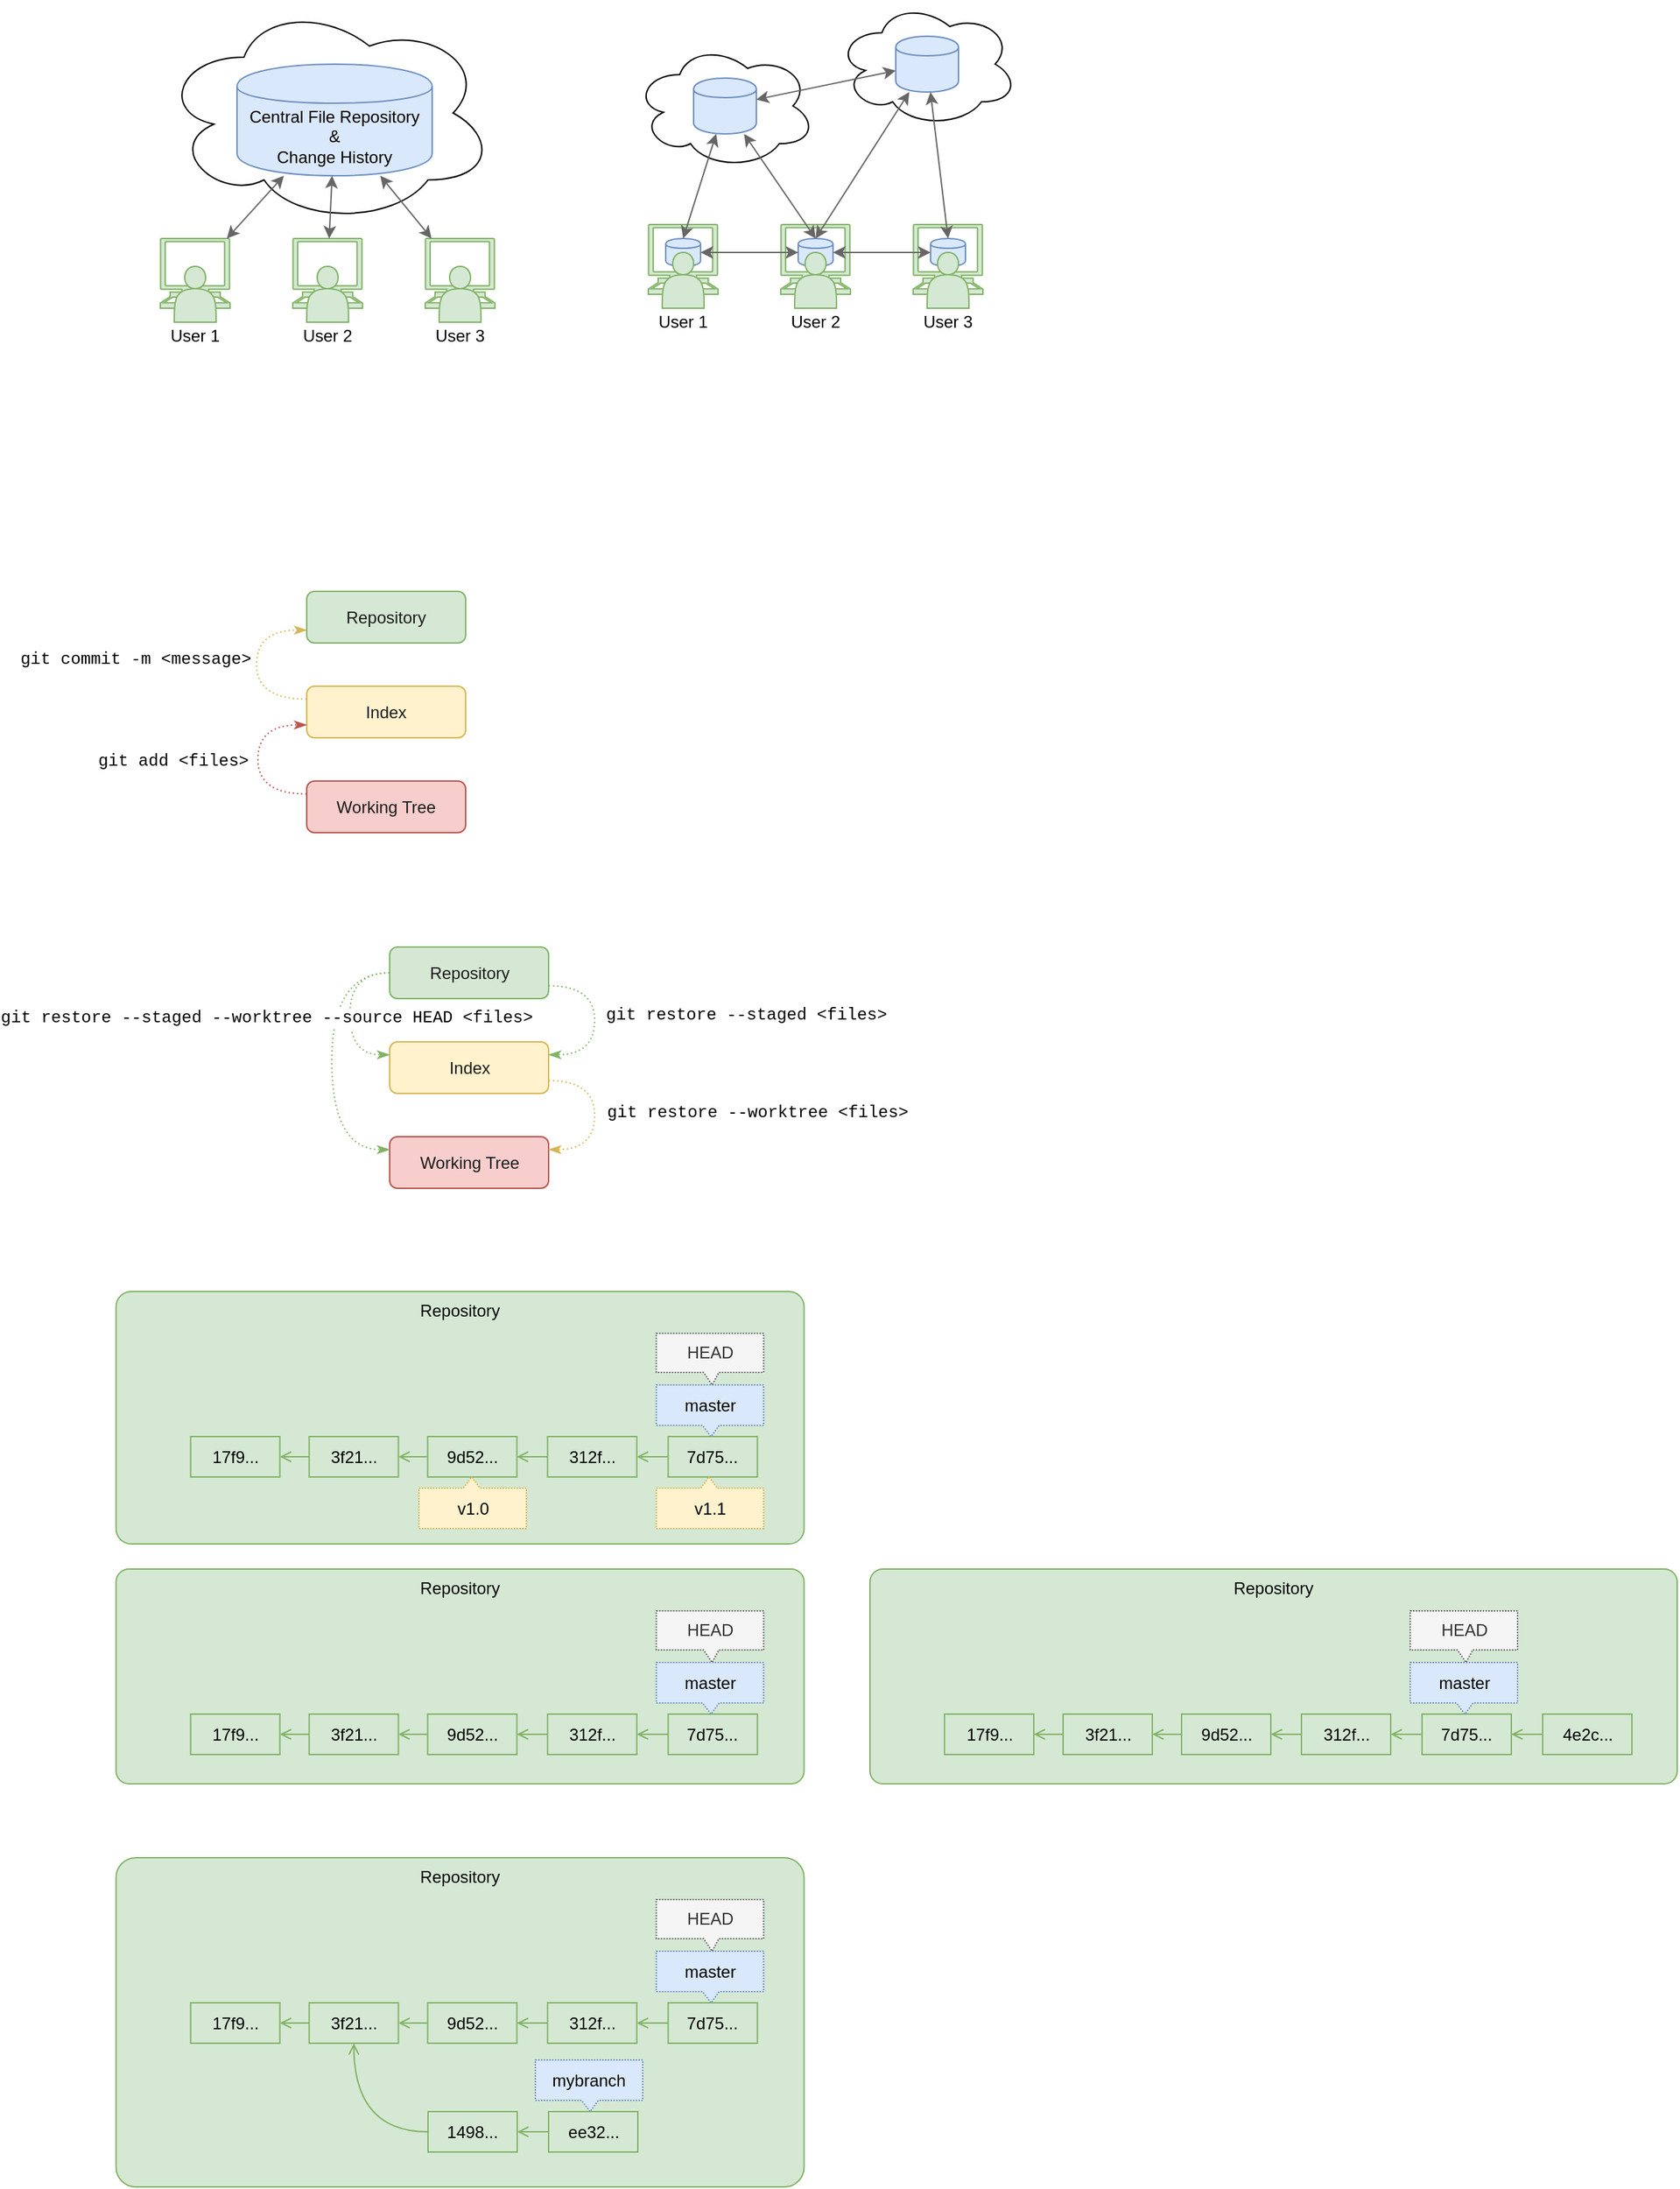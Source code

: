 <mxfile version="12.6.5" type="device"><diagram id="RmfEFJjuDDZlUr3au9W5" name="Page-1"><mxGraphModel dx="946" dy="680" grid="0" gridSize="10" guides="1" tooltips="1" connect="1" arrows="1" fold="1" page="0" pageScale="1" pageWidth="850" pageHeight="1100" math="0" shadow="0"><root><mxCell id="0"/><mxCell id="1" parent="0"/><mxCell id="-sfpWmoczpAokg_JtVX1-36" value="" style="shape=mxgraph.signs.tech.computer;html=1;pointerEvents=1;fillColor=#d5e8d4;strokeColor=#82b366;verticalLabelPosition=bottom;verticalAlign=top;align=center;" parent="1" vertex="1"><mxGeometry x="490" y="210" width="50" height="50" as="geometry"/></mxCell><mxCell id="-sfpWmoczpAokg_JtVX1-1" value="" style="ellipse;shape=cloud;whiteSpace=wrap;html=1;" parent="1" vertex="1"><mxGeometry x="140" y="50" width="240" height="160" as="geometry"/></mxCell><mxCell id="-sfpWmoczpAokg_JtVX1-2" value="Central File Repository&lt;br&gt;&amp;amp;&lt;br&gt;Change History" style="shape=cylinder;whiteSpace=wrap;html=1;boundedLbl=1;backgroundOutline=1;fillColor=#dae8fc;strokeColor=#6c8ebf;" parent="1" vertex="1"><mxGeometry x="195" y="95" width="140" height="80" as="geometry"/></mxCell><mxCell id="-sfpWmoczpAokg_JtVX1-6" value="User 1" style="text;html=1;strokeColor=none;fillColor=none;align=center;verticalAlign=middle;whiteSpace=wrap;rounded=0;" parent="1" vertex="1"><mxGeometry x="145" y="280" width="40" height="20" as="geometry"/></mxCell><mxCell id="-sfpWmoczpAokg_JtVX1-10" value="" style="shape=mxgraph.signs.tech.computer;html=1;pointerEvents=1;fillColor=#d5e8d4;strokeColor=#82b366;verticalLabelPosition=bottom;verticalAlign=top;align=center;" parent="1" vertex="1"><mxGeometry x="140" y="220" width="50" height="50" as="geometry"/></mxCell><mxCell id="-sfpWmoczpAokg_JtVX1-4" value="" style="shape=actor;whiteSpace=wrap;html=1;fillColor=#d5e8d4;strokeColor=#82b366;" parent="1" vertex="1"><mxGeometry x="150" y="240" width="30" height="40" as="geometry"/></mxCell><mxCell id="-sfpWmoczpAokg_JtVX1-23" value="User 2" style="text;html=1;strokeColor=none;fillColor=none;align=center;verticalAlign=middle;whiteSpace=wrap;rounded=0;" parent="1" vertex="1"><mxGeometry x="240" y="280" width="40" height="20" as="geometry"/></mxCell><mxCell id="-sfpWmoczpAokg_JtVX1-24" value="" style="shape=mxgraph.signs.tech.computer;html=1;pointerEvents=1;fillColor=#d5e8d4;strokeColor=#82b366;verticalLabelPosition=bottom;verticalAlign=top;align=center;" parent="1" vertex="1"><mxGeometry x="235" y="220" width="50" height="50" as="geometry"/></mxCell><mxCell id="-sfpWmoczpAokg_JtVX1-25" value="" style="shape=actor;whiteSpace=wrap;html=1;fillColor=#d5e8d4;strokeColor=#82b366;" parent="1" vertex="1"><mxGeometry x="245" y="240" width="30" height="40" as="geometry"/></mxCell><mxCell id="-sfpWmoczpAokg_JtVX1-26" value="User 3" style="text;html=1;strokeColor=none;fillColor=none;align=center;verticalAlign=middle;whiteSpace=wrap;rounded=0;" parent="1" vertex="1"><mxGeometry x="335" y="280" width="40" height="20" as="geometry"/></mxCell><mxCell id="-sfpWmoczpAokg_JtVX1-27" value="" style="shape=mxgraph.signs.tech.computer;html=1;pointerEvents=1;fillColor=#d5e8d4;strokeColor=#82b366;verticalLabelPosition=bottom;verticalAlign=top;align=center;" parent="1" vertex="1"><mxGeometry x="330" y="220" width="50" height="50" as="geometry"/></mxCell><mxCell id="-sfpWmoczpAokg_JtVX1-28" value="" style="shape=actor;whiteSpace=wrap;html=1;fillColor=#d5e8d4;strokeColor=#82b366;" parent="1" vertex="1"><mxGeometry x="340" y="240" width="30" height="40" as="geometry"/></mxCell><mxCell id="-sfpWmoczpAokg_JtVX1-29" value="" style="endArrow=classic;startArrow=classic;html=1;fillColor=#f5f5f5;strokeColor=#666666;" parent="1" source="-sfpWmoczpAokg_JtVX1-10" target="-sfpWmoczpAokg_JtVX1-2" edge="1"><mxGeometry width="50" height="50" relative="1" as="geometry"><mxPoint x="130" y="440" as="sourcePoint"/><mxPoint x="180" y="390" as="targetPoint"/></mxGeometry></mxCell><mxCell id="-sfpWmoczpAokg_JtVX1-30" value="" style="endArrow=classic;startArrow=classic;html=1;fillColor=#f5f5f5;strokeColor=#666666;" parent="1" source="-sfpWmoczpAokg_JtVX1-24" target="-sfpWmoczpAokg_JtVX1-2" edge="1"><mxGeometry width="50" height="50" relative="1" as="geometry"><mxPoint x="185.811" y="310" as="sourcePoint"/><mxPoint x="253.378" y="185" as="targetPoint"/></mxGeometry></mxCell><mxCell id="-sfpWmoczpAokg_JtVX1-31" value="" style="endArrow=classic;startArrow=classic;html=1;fillColor=#f5f5f5;strokeColor=#666666;" parent="1" source="-sfpWmoczpAokg_JtVX1-27" target="-sfpWmoczpAokg_JtVX1-2" edge="1"><mxGeometry width="50" height="50" relative="1" as="geometry"><mxPoint x="270.541" y="310" as="sourcePoint"/><mxPoint x="273.919" y="185" as="targetPoint"/></mxGeometry></mxCell><mxCell id="-sfpWmoczpAokg_JtVX1-34" value="" style="shape=cylinder;whiteSpace=wrap;html=1;boundedLbl=1;backgroundOutline=1;fillColor=#dae8fc;strokeColor=#6c8ebf;" parent="1" vertex="1"><mxGeometry x="502.5" y="220" width="25" height="20" as="geometry"/></mxCell><mxCell id="-sfpWmoczpAokg_JtVX1-35" value="User 1" style="text;html=1;strokeColor=none;fillColor=none;align=center;verticalAlign=middle;whiteSpace=wrap;rounded=0;" parent="1" vertex="1"><mxGeometry x="495" y="270" width="40" height="20" as="geometry"/></mxCell><mxCell id="-sfpWmoczpAokg_JtVX1-37" value="" style="shape=actor;whiteSpace=wrap;html=1;fillColor=#d5e8d4;strokeColor=#82b366;" parent="1" vertex="1"><mxGeometry x="500" y="230" width="30" height="40" as="geometry"/></mxCell><mxCell id="-sfpWmoczpAokg_JtVX1-38" value="User 2" style="text;html=1;strokeColor=none;fillColor=none;align=center;verticalAlign=middle;whiteSpace=wrap;rounded=0;" parent="1" vertex="1"><mxGeometry x="590" y="270" width="40" height="20" as="geometry"/></mxCell><mxCell id="-sfpWmoczpAokg_JtVX1-41" value="User 3" style="text;html=1;strokeColor=none;fillColor=none;align=center;verticalAlign=middle;whiteSpace=wrap;rounded=0;" parent="1" vertex="1"><mxGeometry x="685" y="270" width="40" height="20" as="geometry"/></mxCell><mxCell id="-sfpWmoczpAokg_JtVX1-49" value="" style="ellipse;shape=cloud;whiteSpace=wrap;html=1;" parent="1" vertex="1"><mxGeometry x="480" y="80" width="130" height="90" as="geometry"/></mxCell><mxCell id="-sfpWmoczpAokg_JtVX1-50" value="" style="shape=cylinder;whiteSpace=wrap;html=1;boundedLbl=1;backgroundOutline=1;fillColor=#dae8fc;strokeColor=#6c8ebf;" parent="1" vertex="1"><mxGeometry x="522.5" y="105" width="45" height="40" as="geometry"/></mxCell><mxCell id="-sfpWmoczpAokg_JtVX1-51" value="" style="ellipse;shape=cloud;whiteSpace=wrap;html=1;" parent="1" vertex="1"><mxGeometry x="625" y="50" width="130" height="90" as="geometry"/></mxCell><mxCell id="-sfpWmoczpAokg_JtVX1-52" value="" style="shape=cylinder;whiteSpace=wrap;html=1;boundedLbl=1;backgroundOutline=1;fillColor=#dae8fc;strokeColor=#6c8ebf;" parent="1" vertex="1"><mxGeometry x="667.5" y="75" width="45" height="40" as="geometry"/></mxCell><mxCell id="-sfpWmoczpAokg_JtVX1-53" value="" style="shape=mxgraph.signs.tech.computer;html=1;pointerEvents=1;fillColor=#d5e8d4;strokeColor=#82b366;verticalLabelPosition=bottom;verticalAlign=top;align=center;" parent="1" vertex="1"><mxGeometry x="585" y="210" width="50" height="50" as="geometry"/></mxCell><mxCell id="-sfpWmoczpAokg_JtVX1-54" value="" style="shape=cylinder;whiteSpace=wrap;html=1;boundedLbl=1;backgroundOutline=1;fillColor=#dae8fc;strokeColor=#6c8ebf;" parent="1" vertex="1"><mxGeometry x="597.5" y="220" width="25" height="20" as="geometry"/></mxCell><mxCell id="-sfpWmoczpAokg_JtVX1-55" value="" style="shape=actor;whiteSpace=wrap;html=1;fillColor=#d5e8d4;strokeColor=#82b366;" parent="1" vertex="1"><mxGeometry x="595" y="230" width="30" height="40" as="geometry"/></mxCell><mxCell id="-sfpWmoczpAokg_JtVX1-56" value="" style="shape=mxgraph.signs.tech.computer;html=1;pointerEvents=1;fillColor=#d5e8d4;strokeColor=#82b366;verticalLabelPosition=bottom;verticalAlign=top;align=center;" parent="1" vertex="1"><mxGeometry x="680" y="210" width="50" height="50" as="geometry"/></mxCell><mxCell id="-sfpWmoczpAokg_JtVX1-57" value="" style="shape=cylinder;whiteSpace=wrap;html=1;boundedLbl=1;backgroundOutline=1;fillColor=#dae8fc;strokeColor=#6c8ebf;" parent="1" vertex="1"><mxGeometry x="692.5" y="220" width="25" height="20" as="geometry"/></mxCell><mxCell id="-sfpWmoczpAokg_JtVX1-58" value="" style="shape=actor;whiteSpace=wrap;html=1;fillColor=#d5e8d4;strokeColor=#82b366;" parent="1" vertex="1"><mxGeometry x="690" y="230" width="30" height="40" as="geometry"/></mxCell><mxCell id="-sfpWmoczpAokg_JtVX1-59" value="" style="endArrow=classic;startArrow=classic;html=1;fillColor=#f5f5f5;strokeColor=#666666;" parent="1" source="-sfpWmoczpAokg_JtVX1-50" target="-sfpWmoczpAokg_JtVX1-52" edge="1"><mxGeometry width="50" height="50" relative="1" as="geometry"><mxPoint x="625" y="190" as="sourcePoint"/><mxPoint x="675" y="140" as="targetPoint"/></mxGeometry></mxCell><mxCell id="-sfpWmoczpAokg_JtVX1-60" value="" style="endArrow=classic;startArrow=classic;html=1;fillColor=#f5f5f5;strokeColor=#666666;exitX=0.5;exitY=0;exitDx=0;exitDy=0;" parent="1" source="-sfpWmoczpAokg_JtVX1-57" target="-sfpWmoczpAokg_JtVX1-52" edge="1"><mxGeometry width="50" height="50" relative="1" as="geometry"><mxPoint x="577.5" y="130.345" as="sourcePoint"/><mxPoint x="677.5" y="109.655" as="targetPoint"/></mxGeometry></mxCell><mxCell id="-sfpWmoczpAokg_JtVX1-61" value="" style="endArrow=classic;startArrow=classic;html=1;fillColor=#f5f5f5;strokeColor=#666666;" parent="1" source="-sfpWmoczpAokg_JtVX1-54" target="-sfpWmoczpAokg_JtVX1-57" edge="1"><mxGeometry width="50" height="50" relative="1" as="geometry"><mxPoint x="623" y="180" as="sourcePoint"/><mxPoint x="687.5" y="119.655" as="targetPoint"/></mxGeometry></mxCell><mxCell id="-sfpWmoczpAokg_JtVX1-62" value="" style="endArrow=classic;startArrow=classic;html=1;fillColor=#f5f5f5;strokeColor=#666666;entryX=0;entryY=0.5;entryDx=0;entryDy=0;" parent="1" source="-sfpWmoczpAokg_JtVX1-34" target="-sfpWmoczpAokg_JtVX1-54" edge="1"><mxGeometry width="50" height="50" relative="1" as="geometry"><mxPoint x="632.5" y="240" as="sourcePoint"/><mxPoint x="702.5" y="240" as="targetPoint"/></mxGeometry></mxCell><mxCell id="-sfpWmoczpAokg_JtVX1-63" value="" style="endArrow=classic;startArrow=classic;html=1;fillColor=#f5f5f5;strokeColor=#666666;exitX=0.5;exitY=0;exitDx=0;exitDy=0;" parent="1" source="-sfpWmoczpAokg_JtVX1-54" target="-sfpWmoczpAokg_JtVX1-50" edge="1"><mxGeometry width="50" height="50" relative="1" as="geometry"><mxPoint x="642.5" y="250" as="sourcePoint"/><mxPoint x="712.5" y="250" as="targetPoint"/></mxGeometry></mxCell><mxCell id="-sfpWmoczpAokg_JtVX1-64" value="" style="endArrow=classic;startArrow=classic;html=1;fillColor=#f5f5f5;strokeColor=#666666;entryX=0.5;entryY=0;entryDx=0;entryDy=0;" parent="1" source="-sfpWmoczpAokg_JtVX1-50" target="-sfpWmoczpAokg_JtVX1-34" edge="1"><mxGeometry width="50" height="50" relative="1" as="geometry"><mxPoint x="652.5" y="260" as="sourcePoint"/><mxPoint x="722.5" y="260" as="targetPoint"/></mxGeometry></mxCell><mxCell id="-sfpWmoczpAokg_JtVX1-65" value="" style="endArrow=classic;startArrow=classic;html=1;fillColor=#f5f5f5;strokeColor=#666666;exitX=0.5;exitY=0;exitDx=0;exitDy=0;" parent="1" source="-sfpWmoczpAokg_JtVX1-54" target="-sfpWmoczpAokg_JtVX1-52" edge="1"><mxGeometry width="50" height="50" relative="1" as="geometry"><mxPoint x="662.5" y="270" as="sourcePoint"/><mxPoint x="732.5" y="270" as="targetPoint"/></mxGeometry></mxCell><mxCell id="2" value="&lt;font color=&quot;#1a1a1a&quot;&gt;Working Tree&lt;/font&gt;" style="rounded=1;whiteSpace=wrap;html=1;fillColor=#f8cecc;strokeColor=#b85450;" parent="1" vertex="1"><mxGeometry x="245" y="609" width="114" height="37" as="geometry"/></mxCell><mxCell id="lB7kPELmuPILzCurZkZ--7" style="edgeStyle=orthogonalEdgeStyle;curved=1;rounded=0;orthogonalLoop=1;jettySize=auto;html=1;exitX=0;exitY=0.25;exitDx=0;exitDy=0;entryX=0;entryY=0.75;entryDx=0;entryDy=0;dashed=1;dashPattern=1 2;endArrow=classicThin;endFill=1;fillColor=#fff2cc;strokeColor=#d6b656;" parent="1" source="lB7kPELmuPILzCurZkZ--2" target="lB7kPELmuPILzCurZkZ--3" edge="1"><mxGeometry relative="1" as="geometry"><Array as="points"><mxPoint x="209" y="550"/><mxPoint x="209" y="501"/></Array></mxGeometry></mxCell><mxCell id="lB7kPELmuPILzCurZkZ--8" value="&lt;font&gt;git commit -m &amp;lt;message&amp;gt;&lt;/font&gt;" style="text;html=1;align=center;verticalAlign=middle;resizable=0;points=[];labelBackgroundColor=#ffffff;fontFamily=Courier New;" parent="lB7kPELmuPILzCurZkZ--7" vertex="1" connectable="0"><mxGeometry x="0.188" y="3" relative="1" as="geometry"><mxPoint x="-84" y="7.7" as="offset"/></mxGeometry></mxCell><mxCell id="lB7kPELmuPILzCurZkZ--2" value="&lt;font color=&quot;#1a1a1a&quot;&gt;Index&lt;br&gt;&lt;/font&gt;" style="rounded=1;whiteSpace=wrap;html=1;fillColor=#fff2cc;strokeColor=#d6b656;" parent="1" vertex="1"><mxGeometry x="245" y="541" width="114" height="37" as="geometry"/></mxCell><mxCell id="lB7kPELmuPILzCurZkZ--3" value="&lt;font color=&quot;#1a1a1a&quot;&gt;Repository&lt;br&gt;&lt;/font&gt;" style="rounded=1;whiteSpace=wrap;html=1;fillColor=#d5e8d4;strokeColor=#82b366;" parent="1" vertex="1"><mxGeometry x="245" y="473" width="114" height="37" as="geometry"/></mxCell><mxCell id="lB7kPELmuPILzCurZkZ--5" value="" style="endArrow=classicThin;html=1;exitX=0;exitY=0.25;exitDx=0;exitDy=0;edgeStyle=orthogonalEdgeStyle;curved=1;entryX=0;entryY=0.75;entryDx=0;entryDy=0;dashed=1;dashPattern=1 2;fillColor=#f8cecc;strokeColor=#b85450;endFill=1;" parent="1" source="2" target="lB7kPELmuPILzCurZkZ--2" edge="1"><mxGeometry width="50" height="50" relative="1" as="geometry"><mxPoint x="108" y="487" as="sourcePoint"/><mxPoint x="318" y="351" as="targetPoint"/><Array as="points"><mxPoint x="210" y="618"/><mxPoint x="210" y="569"/></Array></mxGeometry></mxCell><mxCell id="lB7kPELmuPILzCurZkZ--6" value="&lt;font face=&quot;Courier New&quot;&gt;git add &amp;lt;files&amp;gt;&lt;/font&gt;" style="text;html=1;align=center;verticalAlign=middle;resizable=0;points=[];labelBackgroundColor=#ffffff;" parent="lB7kPELmuPILzCurZkZ--5" vertex="1" connectable="0"><mxGeometry x="0.038" y="3" relative="1" as="geometry"><mxPoint x="-58" y="2.5" as="offset"/></mxGeometry></mxCell><mxCell id="lB7kPELmuPILzCurZkZ--28" value="&lt;font color=&quot;#1a1a1a&quot;&gt;Working Tree&lt;/font&gt;" style="rounded=1;whiteSpace=wrap;html=1;fillColor=#f8cecc;strokeColor=#b85450;" parent="1" vertex="1"><mxGeometry x="304.5" y="864" width="114" height="37" as="geometry"/></mxCell><mxCell id="lB7kPELmuPILzCurZkZ--31" style="edgeStyle=orthogonalEdgeStyle;curved=1;rounded=0;orthogonalLoop=1;jettySize=auto;html=1;entryX=1;entryY=0.25;entryDx=0;entryDy=0;dashed=1;dashPattern=1 2;endArrow=classicThin;endFill=1;exitX=1;exitY=0.75;exitDx=0;exitDy=0;fillColor=#fff2cc;strokeColor=#d6b656;" parent="1" source="lB7kPELmuPILzCurZkZ--33" target="lB7kPELmuPILzCurZkZ--28" edge="1"><mxGeometry relative="1" as="geometry"><mxPoint x="439.5" y="815" as="sourcePoint"/><Array as="points"><mxPoint x="451.5" y="824"/><mxPoint x="451.5" y="873"/></Array></mxGeometry></mxCell><mxCell id="lB7kPELmuPILzCurZkZ--32" value="&lt;font face=&quot;Courier New&quot;&gt;git restore --worktree &amp;lt;files&amp;gt;&lt;/font&gt;" style="text;html=1;align=center;verticalAlign=middle;resizable=0;points=[];labelBackgroundColor=#FFFFFF;" parent="lB7kPELmuPILzCurZkZ--31" vertex="1" connectable="0"><mxGeometry x="0.007" relative="1" as="geometry"><mxPoint x="116" y="-2.8" as="offset"/></mxGeometry></mxCell><mxCell id="lB7kPELmuPILzCurZkZ--33" value="&lt;font color=&quot;#1a1a1a&quot;&gt;Index&lt;br&gt;&lt;/font&gt;" style="rounded=1;whiteSpace=wrap;html=1;fillColor=#fff2cc;strokeColor=#d6b656;" parent="1" vertex="1"><mxGeometry x="304.5" y="796" width="114" height="37" as="geometry"/></mxCell><mxCell id="lB7kPELmuPILzCurZkZ--34" style="edgeStyle=orthogonalEdgeStyle;curved=1;rounded=0;orthogonalLoop=1;jettySize=auto;html=1;exitX=1;exitY=0.75;exitDx=0;exitDy=0;entryX=1;entryY=0.25;entryDx=0;entryDy=0;dashed=1;dashPattern=1 2;endArrow=classicThin;endFill=1;fillColor=#d5e8d4;strokeColor=#82b366;" parent="1" source="lB7kPELmuPILzCurZkZ--36" target="lB7kPELmuPILzCurZkZ--33" edge="1"><mxGeometry relative="1" as="geometry"><Array as="points"><mxPoint x="451.5" y="756"/><mxPoint x="451.5" y="805"/></Array></mxGeometry></mxCell><mxCell id="lB7kPELmuPILzCurZkZ--35" value="git restore --staged &amp;lt;files&amp;gt;" style="text;html=1;align=center;verticalAlign=middle;resizable=0;points=[];labelBackgroundColor=#FFFFFF;fontFamily=Courier New;" parent="lB7kPELmuPILzCurZkZ--34" vertex="1" connectable="0"><mxGeometry x="0.034" y="-3" relative="1" as="geometry"><mxPoint x="111" y="-5.8" as="offset"/></mxGeometry></mxCell><mxCell id="lB7kPELmuPILzCurZkZ--39" style="edgeStyle=orthogonalEdgeStyle;curved=1;rounded=0;orthogonalLoop=1;jettySize=auto;html=1;exitX=0;exitY=0.5;exitDx=0;exitDy=0;entryX=0;entryY=0.25;entryDx=0;entryDy=0;dashed=1;dashPattern=1 2;endArrow=classicThin;endFill=1;fontFamily=Courier New;fillColor=#d5e8d4;strokeColor=#82b366;" parent="1" source="lB7kPELmuPILzCurZkZ--36" target="lB7kPELmuPILzCurZkZ--33" edge="1"><mxGeometry relative="1" as="geometry"><Array as="points"><mxPoint x="276" y="747"/><mxPoint x="276" y="805"/></Array></mxGeometry></mxCell><mxCell id="lB7kPELmuPILzCurZkZ--40" style="edgeStyle=orthogonalEdgeStyle;curved=1;rounded=0;orthogonalLoop=1;jettySize=auto;html=1;exitX=0;exitY=0.5;exitDx=0;exitDy=0;entryX=0;entryY=0.25;entryDx=0;entryDy=0;dashed=1;dashPattern=1 2;endArrow=classicThin;endFill=1;fontFamily=Courier New;fillColor=#d5e8d4;strokeColor=#82b366;" parent="1" source="lB7kPELmuPILzCurZkZ--36" target="lB7kPELmuPILzCurZkZ--28" edge="1"><mxGeometry relative="1" as="geometry"><Array as="points"><mxPoint x="263" y="747"/><mxPoint x="263" y="873"/></Array></mxGeometry></mxCell><mxCell id="lB7kPELmuPILzCurZkZ--41" value="git restore --staged --worktree --source HEAD &amp;lt;files&amp;gt;" style="text;html=1;align=center;verticalAlign=middle;resizable=0;points=[];labelBackgroundColor=#ffffff;fontFamily=Courier New;" parent="lB7kPELmuPILzCurZkZ--40" vertex="1" connectable="0"><mxGeometry x="-0.16" y="-1" relative="1" as="geometry"><mxPoint x="-46" y="-14" as="offset"/></mxGeometry></mxCell><mxCell id="lB7kPELmuPILzCurZkZ--36" value="&lt;font color=&quot;#1a1a1a&quot;&gt;Repository&lt;br&gt;&lt;/font&gt;" style="rounded=1;whiteSpace=wrap;html=1;fillColor=#d5e8d4;strokeColor=#82b366;" parent="1" vertex="1"><mxGeometry x="304.5" y="728" width="114" height="37" as="geometry"/></mxCell><mxCell id="lB7kPELmuPILzCurZkZ--42" value="Repository" style="rounded=1;whiteSpace=wrap;html=1;labelBackgroundColor=none;fontFamily=Helvetica;fillColor=#d5e8d4;strokeColor=#82b366;arcSize=6;verticalAlign=top;" parent="1" vertex="1"><mxGeometry x="108.25" y="1174" width="493.5" height="154" as="geometry"/></mxCell><mxCell id="lB7kPELmuPILzCurZkZ--54" value="" style="group" parent="1" vertex="1" connectable="0"><mxGeometry x="161.75" y="1278" width="406.5" height="29" as="geometry"/></mxCell><mxCell id="lB7kPELmuPILzCurZkZ--43" value="17f9..." style="rounded=0;whiteSpace=wrap;html=1;labelBackgroundColor=none;fontFamily=Helvetica;fillColor=#d5e8d4;strokeColor=#82b366;" parent="lB7kPELmuPILzCurZkZ--54" vertex="1"><mxGeometry width="64" height="29" as="geometry"/></mxCell><mxCell id="lB7kPELmuPILzCurZkZ--44" value="3f21..." style="rounded=0;whiteSpace=wrap;html=1;labelBackgroundColor=none;fontFamily=Helvetica;fillColor=#d5e8d4;strokeColor=#82b366;" parent="lB7kPELmuPILzCurZkZ--54" vertex="1"><mxGeometry x="85" width="64" height="29" as="geometry"/></mxCell><mxCell id="lB7kPELmuPILzCurZkZ--51" style="edgeStyle=orthogonalEdgeStyle;curved=1;rounded=0;orthogonalLoop=1;jettySize=auto;html=1;exitX=0;exitY=0.5;exitDx=0;exitDy=0;endArrow=open;endFill=0;fontFamily=Helvetica;fillColor=#d5e8d4;strokeColor=#82b366;" parent="lB7kPELmuPILzCurZkZ--54" source="lB7kPELmuPILzCurZkZ--45" target="lB7kPELmuPILzCurZkZ--44" edge="1"><mxGeometry relative="1" as="geometry"/></mxCell><mxCell id="lB7kPELmuPILzCurZkZ--45" value="9d52..." style="rounded=0;whiteSpace=wrap;html=1;labelBackgroundColor=none;fontFamily=Helvetica;fillColor=#d5e8d4;strokeColor=#82b366;" parent="lB7kPELmuPILzCurZkZ--54" vertex="1"><mxGeometry x="170" width="64" height="29" as="geometry"/></mxCell><mxCell id="lB7kPELmuPILzCurZkZ--52" style="edgeStyle=orthogonalEdgeStyle;curved=1;rounded=0;orthogonalLoop=1;jettySize=auto;html=1;exitX=0;exitY=0.5;exitDx=0;exitDy=0;endArrow=open;endFill=0;fontFamily=Helvetica;fillColor=#d5e8d4;strokeColor=#82b366;" parent="lB7kPELmuPILzCurZkZ--54" source="lB7kPELmuPILzCurZkZ--46" target="lB7kPELmuPILzCurZkZ--45" edge="1"><mxGeometry relative="1" as="geometry"/></mxCell><mxCell id="lB7kPELmuPILzCurZkZ--46" value="312f..." style="rounded=0;whiteSpace=wrap;html=1;labelBackgroundColor=none;fontFamily=Helvetica;fillColor=#d5e8d4;strokeColor=#82b366;" parent="lB7kPELmuPILzCurZkZ--54" vertex="1"><mxGeometry x="256" width="64" height="29" as="geometry"/></mxCell><mxCell id="lB7kPELmuPILzCurZkZ--53" style="edgeStyle=orthogonalEdgeStyle;curved=1;rounded=0;orthogonalLoop=1;jettySize=auto;html=1;exitX=0;exitY=0.5;exitDx=0;exitDy=0;endArrow=open;endFill=0;fontFamily=Helvetica;fillColor=#d5e8d4;strokeColor=#82b366;" parent="lB7kPELmuPILzCurZkZ--54" source="lB7kPELmuPILzCurZkZ--47" target="lB7kPELmuPILzCurZkZ--46" edge="1"><mxGeometry relative="1" as="geometry"/></mxCell><mxCell id="lB7kPELmuPILzCurZkZ--47" value="7d75..." style="rounded=0;whiteSpace=wrap;html=1;labelBackgroundColor=none;fontFamily=Helvetica;fillColor=#d5e8d4;strokeColor=#82b366;" parent="lB7kPELmuPILzCurZkZ--54" vertex="1"><mxGeometry x="342.5" width="64" height="29" as="geometry"/></mxCell><mxCell id="lB7kPELmuPILzCurZkZ--50" value="" style="endArrow=open;html=1;fontFamily=Helvetica;fillColor=#d5e8d4;strokeColor=#82b366;endFill=0;" parent="lB7kPELmuPILzCurZkZ--54" source="lB7kPELmuPILzCurZkZ--44" target="lB7kPELmuPILzCurZkZ--43" edge="1"><mxGeometry width="50" height="50" relative="1" as="geometry"><mxPoint x="-95" y="134" as="sourcePoint"/><mxPoint x="-45" y="84" as="targetPoint"/></mxGeometry></mxCell><mxCell id="lB7kPELmuPILzCurZkZ--58" value="master" style="shape=callout;whiteSpace=wrap;html=1;perimeter=calloutPerimeter;dashed=1;labelBackgroundColor=none;fontFamily=Helvetica;position2=0.51;size=8;position=0.43;base=12;fillColor=#dae8fc;strokeColor=#6c8ebf;dashPattern=1 1;" parent="1" vertex="1"><mxGeometry x="495.75" y="1241" width="77" height="37" as="geometry"/></mxCell><mxCell id="lB7kPELmuPILzCurZkZ--59" value="HEAD" style="shape=callout;whiteSpace=wrap;html=1;perimeter=calloutPerimeter;dashed=1;labelBackgroundColor=none;fontFamily=Helvetica;position2=0.52;size=9;position=0.44;base=11;fillColor=#f5f5f5;strokeColor=#666666;dashPattern=1 1;fontColor=#333333;" parent="1" vertex="1"><mxGeometry x="495.75" y="1204" width="77" height="37" as="geometry"/></mxCell><mxCell id="lB7kPELmuPILzCurZkZ--60" value="Repository" style="rounded=1;whiteSpace=wrap;html=1;labelBackgroundColor=none;fontFamily=Helvetica;fillColor=#d5e8d4;strokeColor=#82b366;arcSize=6;verticalAlign=top;" parent="1" vertex="1"><mxGeometry x="108.25" y="1381" width="493.5" height="236" as="geometry"/></mxCell><mxCell id="lB7kPELmuPILzCurZkZ--61" value="" style="group" parent="1" vertex="1" connectable="0"><mxGeometry x="161.75" y="1485" width="406.5" height="29" as="geometry"/></mxCell><mxCell id="lB7kPELmuPILzCurZkZ--62" value="17f9..." style="rounded=0;whiteSpace=wrap;html=1;labelBackgroundColor=none;fontFamily=Helvetica;fillColor=#d5e8d4;strokeColor=#82b366;" parent="lB7kPELmuPILzCurZkZ--61" vertex="1"><mxGeometry width="64" height="29" as="geometry"/></mxCell><mxCell id="lB7kPELmuPILzCurZkZ--63" value="3f21..." style="rounded=0;whiteSpace=wrap;html=1;labelBackgroundColor=none;fontFamily=Helvetica;fillColor=#d5e8d4;strokeColor=#82b366;" parent="lB7kPELmuPILzCurZkZ--61" vertex="1"><mxGeometry x="85" width="64" height="29" as="geometry"/></mxCell><mxCell id="lB7kPELmuPILzCurZkZ--64" style="edgeStyle=orthogonalEdgeStyle;curved=1;rounded=0;orthogonalLoop=1;jettySize=auto;html=1;exitX=0;exitY=0.5;exitDx=0;exitDy=0;endArrow=open;endFill=0;fontFamily=Helvetica;fillColor=#d5e8d4;strokeColor=#82b366;" parent="lB7kPELmuPILzCurZkZ--61" source="lB7kPELmuPILzCurZkZ--65" target="lB7kPELmuPILzCurZkZ--63" edge="1"><mxGeometry relative="1" as="geometry"/></mxCell><mxCell id="lB7kPELmuPILzCurZkZ--65" value="9d52..." style="rounded=0;whiteSpace=wrap;html=1;labelBackgroundColor=none;fontFamily=Helvetica;fillColor=#d5e8d4;strokeColor=#82b366;" parent="lB7kPELmuPILzCurZkZ--61" vertex="1"><mxGeometry x="170" width="64" height="29" as="geometry"/></mxCell><mxCell id="lB7kPELmuPILzCurZkZ--66" style="edgeStyle=orthogonalEdgeStyle;curved=1;rounded=0;orthogonalLoop=1;jettySize=auto;html=1;exitX=0;exitY=0.5;exitDx=0;exitDy=0;endArrow=open;endFill=0;fontFamily=Helvetica;fillColor=#d5e8d4;strokeColor=#82b366;" parent="lB7kPELmuPILzCurZkZ--61" source="lB7kPELmuPILzCurZkZ--67" target="lB7kPELmuPILzCurZkZ--65" edge="1"><mxGeometry relative="1" as="geometry"/></mxCell><mxCell id="lB7kPELmuPILzCurZkZ--67" value="312f..." style="rounded=0;whiteSpace=wrap;html=1;labelBackgroundColor=none;fontFamily=Helvetica;fillColor=#d5e8d4;strokeColor=#82b366;" parent="lB7kPELmuPILzCurZkZ--61" vertex="1"><mxGeometry x="256" width="64" height="29" as="geometry"/></mxCell><mxCell id="lB7kPELmuPILzCurZkZ--68" style="edgeStyle=orthogonalEdgeStyle;curved=1;rounded=0;orthogonalLoop=1;jettySize=auto;html=1;exitX=0;exitY=0.5;exitDx=0;exitDy=0;endArrow=open;endFill=0;fontFamily=Helvetica;fillColor=#d5e8d4;strokeColor=#82b366;" parent="lB7kPELmuPILzCurZkZ--61" source="lB7kPELmuPILzCurZkZ--69" target="lB7kPELmuPILzCurZkZ--67" edge="1"><mxGeometry relative="1" as="geometry"/></mxCell><mxCell id="lB7kPELmuPILzCurZkZ--69" value="7d75..." style="rounded=0;whiteSpace=wrap;html=1;labelBackgroundColor=none;fontFamily=Helvetica;fillColor=#d5e8d4;strokeColor=#82b366;" parent="lB7kPELmuPILzCurZkZ--61" vertex="1"><mxGeometry x="342.5" width="64" height="29" as="geometry"/></mxCell><mxCell id="lB7kPELmuPILzCurZkZ--70" value="" style="endArrow=open;html=1;fontFamily=Helvetica;fillColor=#d5e8d4;strokeColor=#82b366;endFill=0;" parent="lB7kPELmuPILzCurZkZ--61" source="lB7kPELmuPILzCurZkZ--63" target="lB7kPELmuPILzCurZkZ--62" edge="1"><mxGeometry width="50" height="50" relative="1" as="geometry"><mxPoint x="-95" y="134" as="sourcePoint"/><mxPoint x="-45" y="84" as="targetPoint"/></mxGeometry></mxCell><mxCell id="lB7kPELmuPILzCurZkZ--71" value="master" style="shape=callout;whiteSpace=wrap;html=1;perimeter=calloutPerimeter;dashed=1;labelBackgroundColor=none;fontFamily=Helvetica;position2=0.51;size=8;position=0.43;base=12;fillColor=#dae8fc;strokeColor=#6c8ebf;dashPattern=1 1;" parent="1" vertex="1"><mxGeometry x="495.75" y="1448" width="77" height="37" as="geometry"/></mxCell><mxCell id="lB7kPELmuPILzCurZkZ--72" value="HEAD" style="shape=callout;whiteSpace=wrap;html=1;perimeter=calloutPerimeter;dashed=1;labelBackgroundColor=none;fontFamily=Helvetica;position2=0.52;size=9;position=0.44;base=11;fillColor=#f5f5f5;strokeColor=#666666;dashPattern=1 1;fontColor=#333333;" parent="1" vertex="1"><mxGeometry x="495.75" y="1411" width="77" height="37" as="geometry"/></mxCell><mxCell id="lB7kPELmuPILzCurZkZ--73" style="edgeStyle=orthogonalEdgeStyle;curved=1;rounded=0;orthogonalLoop=1;jettySize=auto;html=1;exitX=0;exitY=0.5;exitDx=0;exitDy=0;endArrow=open;endFill=0;fontFamily=Helvetica;fillColor=#d5e8d4;strokeColor=#82b366;" parent="1" source="lB7kPELmuPILzCurZkZ--74" target="lB7kPELmuPILzCurZkZ--63" edge="1"><mxGeometry relative="1" as="geometry"><mxPoint x="310" y="1577.5" as="targetPoint"/></mxGeometry></mxCell><mxCell id="lB7kPELmuPILzCurZkZ--74" value="1498..." style="rounded=0;whiteSpace=wrap;html=1;labelBackgroundColor=none;fontFamily=Helvetica;fillColor=#d5e8d4;strokeColor=#82b366;" parent="1" vertex="1"><mxGeometry x="332" y="1563" width="64" height="29" as="geometry"/></mxCell><mxCell id="lB7kPELmuPILzCurZkZ--75" style="edgeStyle=orthogonalEdgeStyle;curved=1;rounded=0;orthogonalLoop=1;jettySize=auto;html=1;exitX=0;exitY=0.5;exitDx=0;exitDy=0;endArrow=open;endFill=0;fontFamily=Helvetica;fillColor=#d5e8d4;strokeColor=#82b366;" parent="1" source="lB7kPELmuPILzCurZkZ--76" target="lB7kPELmuPILzCurZkZ--74" edge="1"><mxGeometry relative="1" as="geometry"/></mxCell><mxCell id="lB7kPELmuPILzCurZkZ--76" value="ee32..." style="rounded=0;whiteSpace=wrap;html=1;labelBackgroundColor=none;fontFamily=Helvetica;fillColor=#d5e8d4;strokeColor=#82b366;" parent="1" vertex="1"><mxGeometry x="418.5" y="1563" width="64" height="29" as="geometry"/></mxCell><mxCell id="lB7kPELmuPILzCurZkZ--79" value="mybranch" style="shape=callout;whiteSpace=wrap;html=1;perimeter=calloutPerimeter;dashed=1;labelBackgroundColor=none;fontFamily=Helvetica;position2=0.51;size=8;position=0.43;base=12;fillColor=#dae8fc;strokeColor=#6c8ebf;dashPattern=1 1;" parent="1" vertex="1"><mxGeometry x="409" y="1526" width="77" height="37" as="geometry"/></mxCell><mxCell id="lB7kPELmuPILzCurZkZ--80" value="Repository" style="rounded=1;whiteSpace=wrap;html=1;labelBackgroundColor=none;fontFamily=Helvetica;fillColor=#d5e8d4;strokeColor=#82b366;arcSize=6;verticalAlign=top;" parent="1" vertex="1"><mxGeometry x="649" y="1174" width="579" height="154" as="geometry"/></mxCell><mxCell id="lB7kPELmuPILzCurZkZ--81" value="" style="group" parent="1" vertex="1" connectable="0"><mxGeometry x="702.5" y="1278" width="406.5" height="29" as="geometry"/></mxCell><mxCell id="lB7kPELmuPILzCurZkZ--82" value="17f9..." style="rounded=0;whiteSpace=wrap;html=1;labelBackgroundColor=none;fontFamily=Helvetica;fillColor=#d5e8d4;strokeColor=#82b366;" parent="lB7kPELmuPILzCurZkZ--81" vertex="1"><mxGeometry width="64" height="29" as="geometry"/></mxCell><mxCell id="lB7kPELmuPILzCurZkZ--83" value="3f21..." style="rounded=0;whiteSpace=wrap;html=1;labelBackgroundColor=none;fontFamily=Helvetica;fillColor=#d5e8d4;strokeColor=#82b366;" parent="lB7kPELmuPILzCurZkZ--81" vertex="1"><mxGeometry x="85" width="64" height="29" as="geometry"/></mxCell><mxCell id="lB7kPELmuPILzCurZkZ--84" style="edgeStyle=orthogonalEdgeStyle;curved=1;rounded=0;orthogonalLoop=1;jettySize=auto;html=1;exitX=0;exitY=0.5;exitDx=0;exitDy=0;endArrow=open;endFill=0;fontFamily=Helvetica;fillColor=#d5e8d4;strokeColor=#82b366;" parent="lB7kPELmuPILzCurZkZ--81" source="lB7kPELmuPILzCurZkZ--85" target="lB7kPELmuPILzCurZkZ--83" edge="1"><mxGeometry relative="1" as="geometry"/></mxCell><mxCell id="lB7kPELmuPILzCurZkZ--85" value="9d52..." style="rounded=0;whiteSpace=wrap;html=1;labelBackgroundColor=none;fontFamily=Helvetica;fillColor=#d5e8d4;strokeColor=#82b366;" parent="lB7kPELmuPILzCurZkZ--81" vertex="1"><mxGeometry x="170" width="64" height="29" as="geometry"/></mxCell><mxCell id="lB7kPELmuPILzCurZkZ--86" style="edgeStyle=orthogonalEdgeStyle;curved=1;rounded=0;orthogonalLoop=1;jettySize=auto;html=1;exitX=0;exitY=0.5;exitDx=0;exitDy=0;endArrow=open;endFill=0;fontFamily=Helvetica;fillColor=#d5e8d4;strokeColor=#82b366;" parent="lB7kPELmuPILzCurZkZ--81" source="lB7kPELmuPILzCurZkZ--87" target="lB7kPELmuPILzCurZkZ--85" edge="1"><mxGeometry relative="1" as="geometry"/></mxCell><mxCell id="lB7kPELmuPILzCurZkZ--87" value="312f..." style="rounded=0;whiteSpace=wrap;html=1;labelBackgroundColor=none;fontFamily=Helvetica;fillColor=#d5e8d4;strokeColor=#82b366;" parent="lB7kPELmuPILzCurZkZ--81" vertex="1"><mxGeometry x="256" width="64" height="29" as="geometry"/></mxCell><mxCell id="lB7kPELmuPILzCurZkZ--88" style="edgeStyle=orthogonalEdgeStyle;curved=1;rounded=0;orthogonalLoop=1;jettySize=auto;html=1;exitX=0;exitY=0.5;exitDx=0;exitDy=0;endArrow=open;endFill=0;fontFamily=Helvetica;fillColor=#d5e8d4;strokeColor=#82b366;" parent="lB7kPELmuPILzCurZkZ--81" source="lB7kPELmuPILzCurZkZ--89" target="lB7kPELmuPILzCurZkZ--87" edge="1"><mxGeometry relative="1" as="geometry"/></mxCell><mxCell id="lB7kPELmuPILzCurZkZ--89" value="7d75..." style="rounded=0;whiteSpace=wrap;html=1;labelBackgroundColor=none;fontFamily=Helvetica;fillColor=#d5e8d4;strokeColor=#82b366;" parent="lB7kPELmuPILzCurZkZ--81" vertex="1"><mxGeometry x="342.5" width="64" height="29" as="geometry"/></mxCell><mxCell id="lB7kPELmuPILzCurZkZ--90" value="" style="endArrow=open;html=1;fontFamily=Helvetica;fillColor=#d5e8d4;strokeColor=#82b366;endFill=0;" parent="lB7kPELmuPILzCurZkZ--81" source="lB7kPELmuPILzCurZkZ--83" target="lB7kPELmuPILzCurZkZ--82" edge="1"><mxGeometry width="50" height="50" relative="1" as="geometry"><mxPoint x="-95" y="134" as="sourcePoint"/><mxPoint x="-45" y="84" as="targetPoint"/></mxGeometry></mxCell><mxCell id="lB7kPELmuPILzCurZkZ--91" value="master" style="shape=callout;whiteSpace=wrap;html=1;perimeter=calloutPerimeter;dashed=1;labelBackgroundColor=none;fontFamily=Helvetica;position2=0.51;size=8;position=0.43;base=12;fillColor=#dae8fc;strokeColor=#6c8ebf;dashPattern=1 1;" parent="1" vertex="1"><mxGeometry x="1036.5" y="1241" width="77" height="37" as="geometry"/></mxCell><mxCell id="lB7kPELmuPILzCurZkZ--92" value="HEAD" style="shape=callout;whiteSpace=wrap;html=1;perimeter=calloutPerimeter;dashed=1;labelBackgroundColor=none;fontFamily=Helvetica;position2=0.52;size=9;position=0.44;base=11;fillColor=#f5f5f5;strokeColor=#666666;dashPattern=1 1;fontColor=#333333;" parent="1" vertex="1"><mxGeometry x="1036.5" y="1204" width="77" height="37" as="geometry"/></mxCell><mxCell id="lB7kPELmuPILzCurZkZ--93" style="edgeStyle=orthogonalEdgeStyle;curved=1;rounded=0;orthogonalLoop=1;jettySize=auto;html=1;exitX=0;exitY=0.5;exitDx=0;exitDy=0;endArrow=open;endFill=0;fontFamily=Helvetica;fillColor=#d5e8d4;strokeColor=#82b366;" parent="1" source="lB7kPELmuPILzCurZkZ--94" edge="1"><mxGeometry relative="1" as="geometry"><mxPoint x="1109" y="1292.5" as="targetPoint"/></mxGeometry></mxCell><mxCell id="lB7kPELmuPILzCurZkZ--94" value="4e2c..." style="rounded=0;whiteSpace=wrap;html=1;labelBackgroundColor=none;fontFamily=Helvetica;fillColor=#d5e8d4;strokeColor=#82b366;" parent="1" vertex="1"><mxGeometry x="1131.5" y="1278" width="64" height="29" as="geometry"/></mxCell><mxCell id="n37HViYtfCLaFrlO6Y5P-2" value="Repository" style="rounded=1;whiteSpace=wrap;html=1;labelBackgroundColor=none;fontFamily=Helvetica;fillColor=#d5e8d4;strokeColor=#82b366;arcSize=6;verticalAlign=top;" vertex="1" parent="1"><mxGeometry x="108.25" y="975" width="493.5" height="181" as="geometry"/></mxCell><mxCell id="n37HViYtfCLaFrlO6Y5P-3" value="" style="group" vertex="1" connectable="0" parent="1"><mxGeometry x="161.75" y="1079" width="406.5" height="29" as="geometry"/></mxCell><mxCell id="n37HViYtfCLaFrlO6Y5P-4" value="17f9..." style="rounded=0;whiteSpace=wrap;html=1;labelBackgroundColor=none;fontFamily=Helvetica;fillColor=#d5e8d4;strokeColor=#82b366;" vertex="1" parent="n37HViYtfCLaFrlO6Y5P-3"><mxGeometry width="64" height="29" as="geometry"/></mxCell><mxCell id="n37HViYtfCLaFrlO6Y5P-5" value="3f21..." style="rounded=0;whiteSpace=wrap;html=1;labelBackgroundColor=none;fontFamily=Helvetica;fillColor=#d5e8d4;strokeColor=#82b366;" vertex="1" parent="n37HViYtfCLaFrlO6Y5P-3"><mxGeometry x="85" width="64" height="29" as="geometry"/></mxCell><mxCell id="n37HViYtfCLaFrlO6Y5P-6" style="edgeStyle=orthogonalEdgeStyle;curved=1;rounded=0;orthogonalLoop=1;jettySize=auto;html=1;exitX=0;exitY=0.5;exitDx=0;exitDy=0;endArrow=open;endFill=0;fontFamily=Helvetica;fillColor=#d5e8d4;strokeColor=#82b366;" edge="1" parent="n37HViYtfCLaFrlO6Y5P-3" source="n37HViYtfCLaFrlO6Y5P-7" target="n37HViYtfCLaFrlO6Y5P-5"><mxGeometry relative="1" as="geometry"/></mxCell><mxCell id="n37HViYtfCLaFrlO6Y5P-7" value="9d52..." style="rounded=0;whiteSpace=wrap;html=1;labelBackgroundColor=none;fontFamily=Helvetica;fillColor=#d5e8d4;strokeColor=#82b366;" vertex="1" parent="n37HViYtfCLaFrlO6Y5P-3"><mxGeometry x="170" width="64" height="29" as="geometry"/></mxCell><mxCell id="n37HViYtfCLaFrlO6Y5P-8" style="edgeStyle=orthogonalEdgeStyle;curved=1;rounded=0;orthogonalLoop=1;jettySize=auto;html=1;exitX=0;exitY=0.5;exitDx=0;exitDy=0;endArrow=open;endFill=0;fontFamily=Helvetica;fillColor=#d5e8d4;strokeColor=#82b366;" edge="1" parent="n37HViYtfCLaFrlO6Y5P-3" source="n37HViYtfCLaFrlO6Y5P-9" target="n37HViYtfCLaFrlO6Y5P-7"><mxGeometry relative="1" as="geometry"/></mxCell><mxCell id="n37HViYtfCLaFrlO6Y5P-9" value="312f..." style="rounded=0;whiteSpace=wrap;html=1;labelBackgroundColor=none;fontFamily=Helvetica;fillColor=#d5e8d4;strokeColor=#82b366;" vertex="1" parent="n37HViYtfCLaFrlO6Y5P-3"><mxGeometry x="256" width="64" height="29" as="geometry"/></mxCell><mxCell id="n37HViYtfCLaFrlO6Y5P-10" style="edgeStyle=orthogonalEdgeStyle;curved=1;rounded=0;orthogonalLoop=1;jettySize=auto;html=1;exitX=0;exitY=0.5;exitDx=0;exitDy=0;endArrow=open;endFill=0;fontFamily=Helvetica;fillColor=#d5e8d4;strokeColor=#82b366;" edge="1" parent="n37HViYtfCLaFrlO6Y5P-3" source="n37HViYtfCLaFrlO6Y5P-11" target="n37HViYtfCLaFrlO6Y5P-9"><mxGeometry relative="1" as="geometry"/></mxCell><mxCell id="n37HViYtfCLaFrlO6Y5P-11" value="7d75..." style="rounded=0;whiteSpace=wrap;html=1;labelBackgroundColor=none;fontFamily=Helvetica;fillColor=#d5e8d4;strokeColor=#82b366;" vertex="1" parent="n37HViYtfCLaFrlO6Y5P-3"><mxGeometry x="342.5" width="64" height="29" as="geometry"/></mxCell><mxCell id="n37HViYtfCLaFrlO6Y5P-12" value="" style="endArrow=open;html=1;fontFamily=Helvetica;fillColor=#d5e8d4;strokeColor=#82b366;endFill=0;" edge="1" parent="n37HViYtfCLaFrlO6Y5P-3" source="n37HViYtfCLaFrlO6Y5P-5" target="n37HViYtfCLaFrlO6Y5P-4"><mxGeometry width="50" height="50" relative="1" as="geometry"><mxPoint x="-95" y="134" as="sourcePoint"/><mxPoint x="-45" y="84" as="targetPoint"/></mxGeometry></mxCell><mxCell id="n37HViYtfCLaFrlO6Y5P-13" value="master" style="shape=callout;whiteSpace=wrap;html=1;perimeter=calloutPerimeter;dashed=1;labelBackgroundColor=none;fontFamily=Helvetica;position2=0.51;size=8;position=0.43;base=12;fillColor=#dae8fc;strokeColor=#6c8ebf;dashPattern=1 1;" vertex="1" parent="1"><mxGeometry x="495.75" y="1042" width="77" height="37" as="geometry"/></mxCell><mxCell id="n37HViYtfCLaFrlO6Y5P-14" value="HEAD" style="shape=callout;whiteSpace=wrap;html=1;perimeter=calloutPerimeter;dashed=1;labelBackgroundColor=none;fontFamily=Helvetica;position2=0.52;size=9;position=0.44;base=11;fillColor=#f5f5f5;strokeColor=#666666;dashPattern=1 1;fontColor=#333333;" vertex="1" parent="1"><mxGeometry x="495.75" y="1005" width="77" height="37" as="geometry"/></mxCell><mxCell id="n37HViYtfCLaFrlO6Y5P-15" value="v1.0" style="shape=callout;whiteSpace=wrap;html=1;perimeter=calloutPerimeter;dashed=1;labelBackgroundColor=none;fontFamily=Helvetica;position2=0.51;size=8;position=0.43;base=12;fillColor=#fff2cc;strokeColor=#d6b656;dashPattern=1 1;direction=west;" vertex="1" parent="1"><mxGeometry x="325.5" y="1108" width="77" height="37" as="geometry"/></mxCell><mxCell id="n37HViYtfCLaFrlO6Y5P-17" value="v1.1" style="shape=callout;whiteSpace=wrap;html=1;perimeter=calloutPerimeter;dashed=1;labelBackgroundColor=none;fontFamily=Helvetica;position2=0.51;size=8;position=0.43;base=12;fillColor=#fff2cc;strokeColor=#d6b656;dashPattern=1 1;direction=west;" vertex="1" parent="1"><mxGeometry x="495.75" y="1108" width="77" height="37" as="geometry"/></mxCell></root></mxGraphModel></diagram></mxfile>